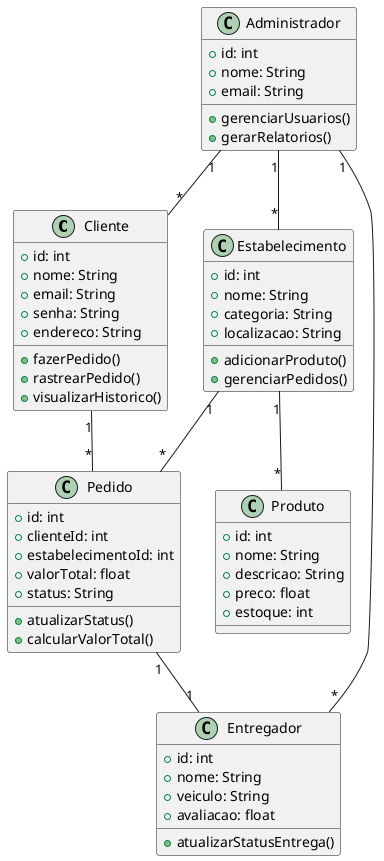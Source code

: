 @startuml

class Cliente {
  +id: int
  +nome: String
  +email: String
  +senha: String
  +endereco: String
  +fazerPedido()
  +rastrearPedido()
  +visualizarHistorico()
}

class Estabelecimento {
  +id: int
  +nome: String
  +categoria: String
  +localizacao: String
  +adicionarProduto()
  +gerenciarPedidos()
}

class Produto {
  +id: int
  +nome: String
  +descricao: String
  +preco: float
  +estoque: int
}

class Pedido {
  +id: int
  +clienteId: int
  +estabelecimentoId: int
  +valorTotal: float
  +status: String
  +atualizarStatus()
  +calcularValorTotal()
}

class Entregador {
  +id: int
  +nome: String
  +veiculo: String
  +avaliacao: float
  +atualizarStatusEntrega()
}

class Administrador {
  +id: int
  +nome: String
  +email: String
  +gerenciarUsuarios()
  +gerarRelatorios()
}

Cliente "1" -- "*" Pedido
Estabelecimento "1" -- "*" Produto
Estabelecimento "1" -- "*" Pedido
Pedido "1" -- "1" Entregador
Administrador "1" -- "*" Estabelecimento
Administrador "1" -- "*" Cliente
Administrador "1" -- "*" Entregador

@enduml